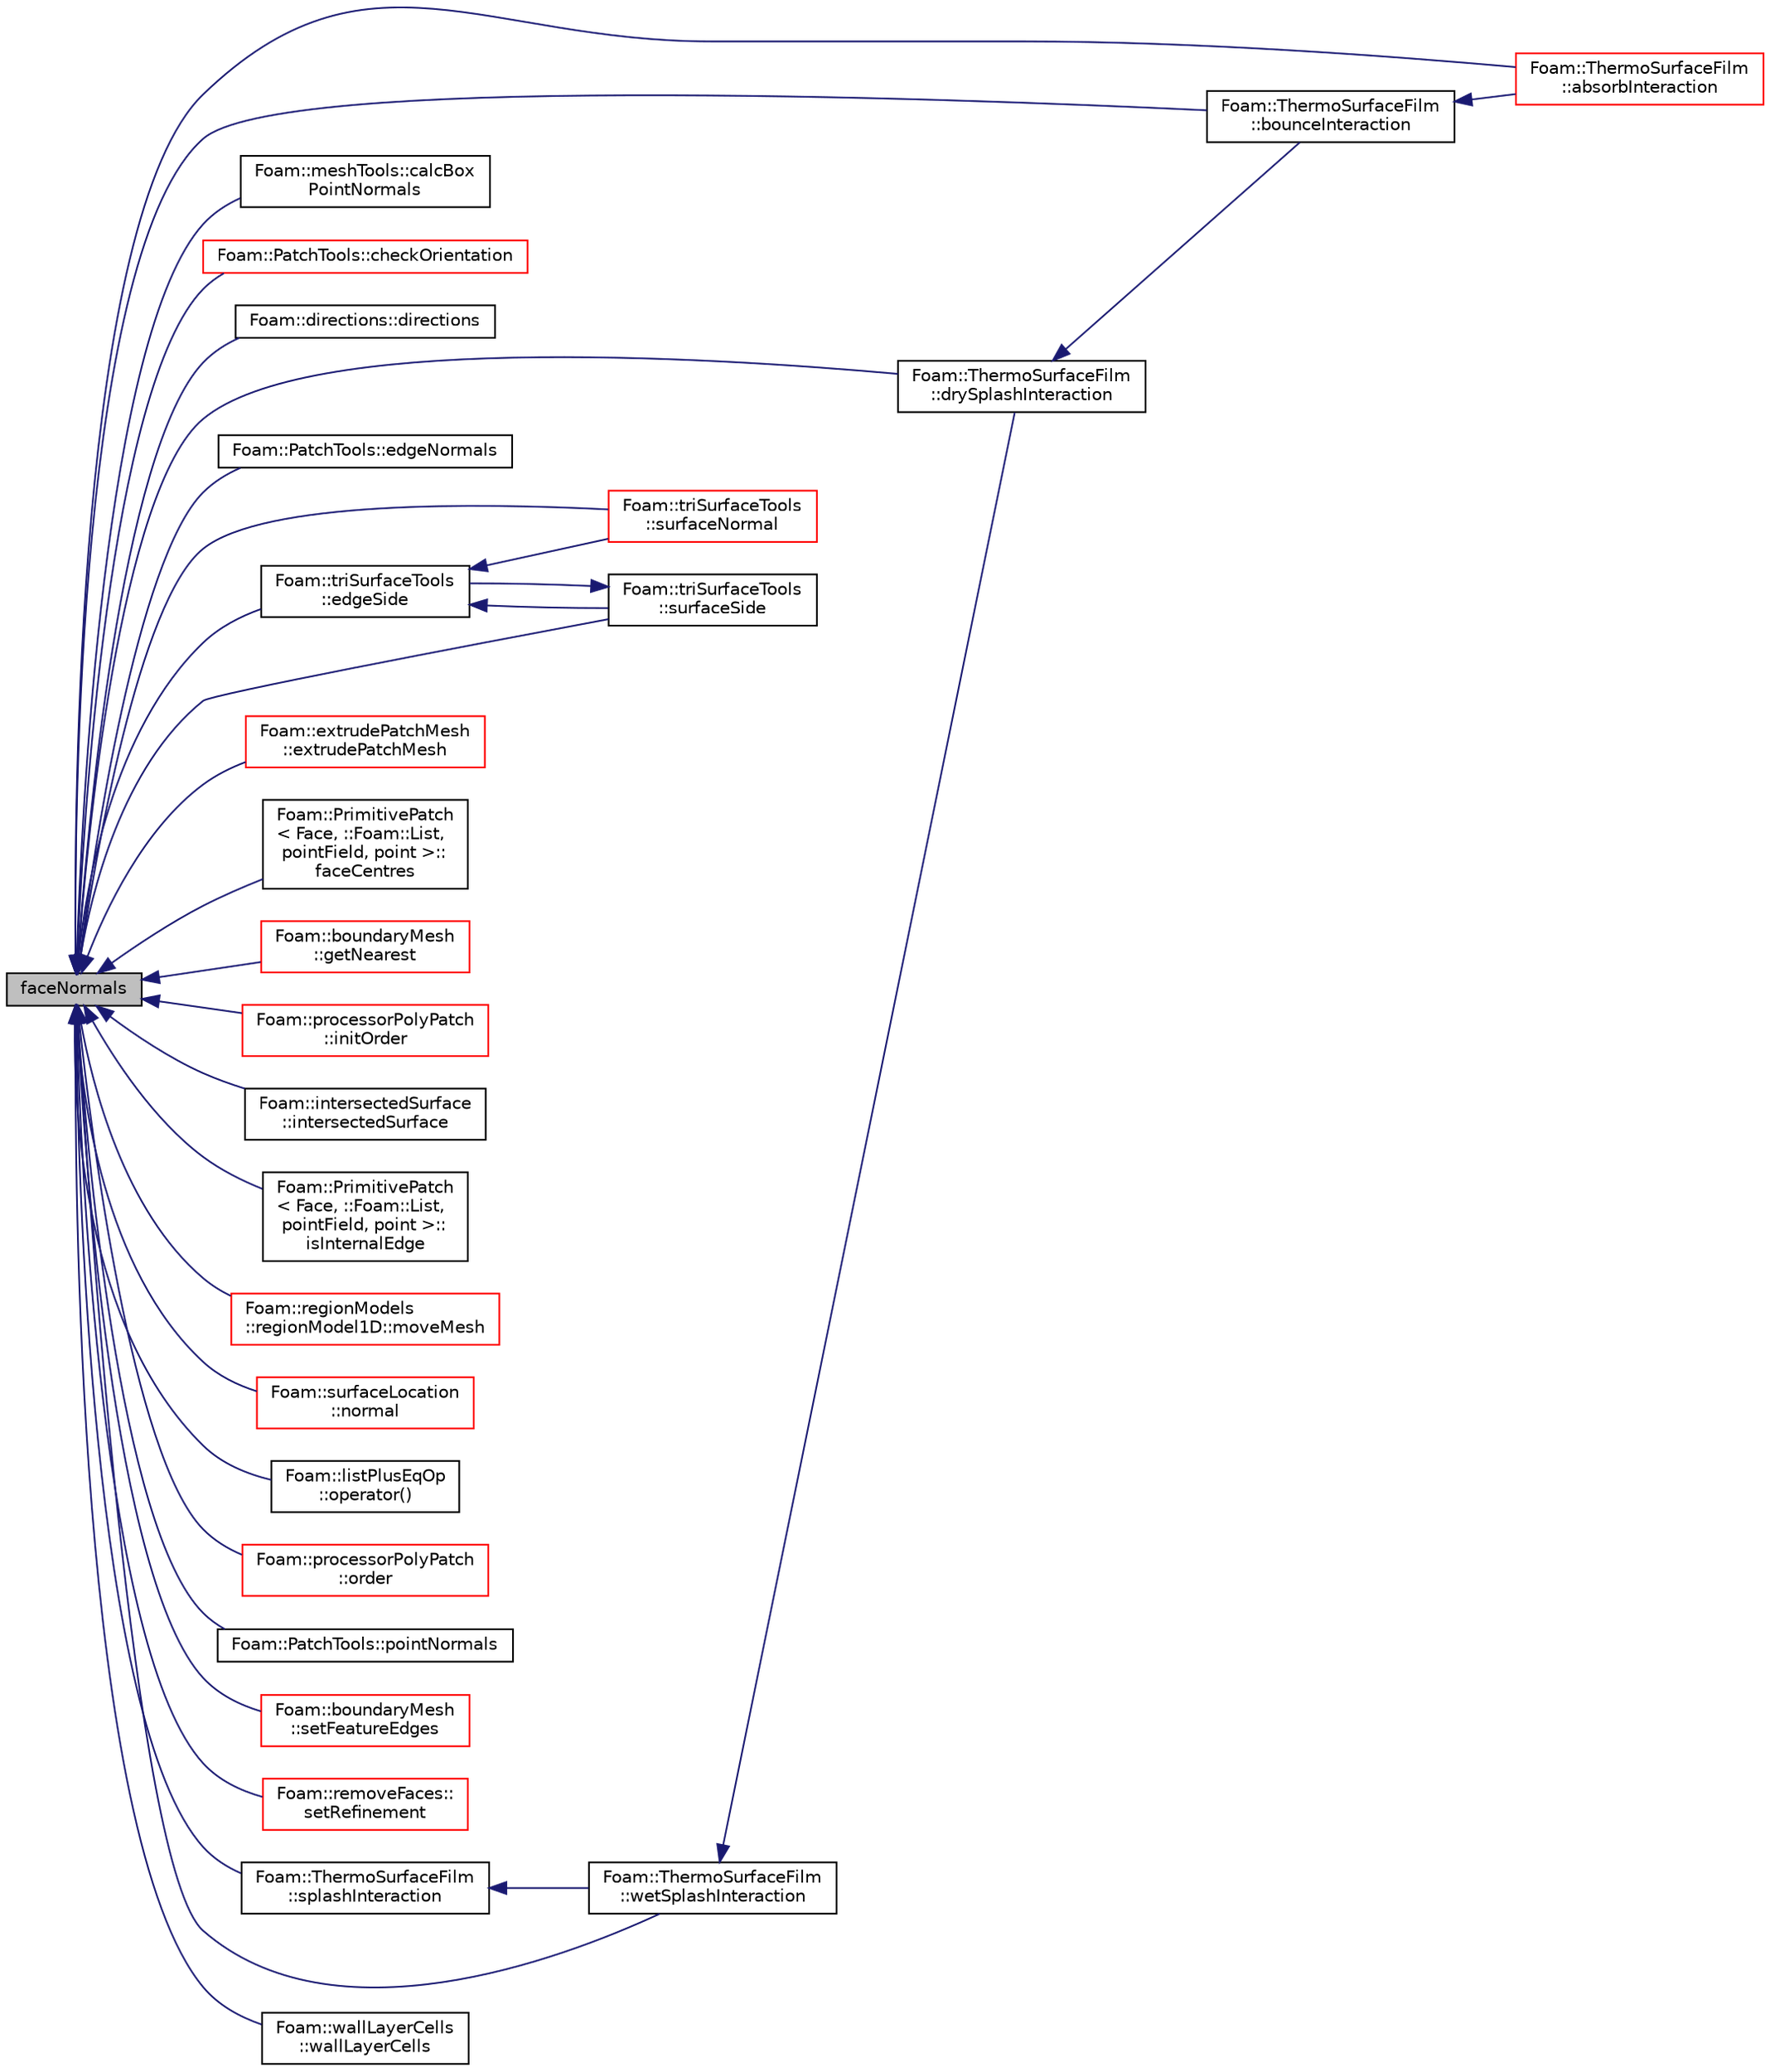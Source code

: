 digraph "faceNormals"
{
  bgcolor="transparent";
  edge [fontname="Helvetica",fontsize="10",labelfontname="Helvetica",labelfontsize="10"];
  node [fontname="Helvetica",fontsize="10",shape=record];
  rankdir="LR";
  Node3128 [label="faceNormals",height=0.2,width=0.4,color="black", fillcolor="grey75", style="filled", fontcolor="black"];
  Node3128 -> Node3129 [dir="back",color="midnightblue",fontsize="10",style="solid",fontname="Helvetica"];
  Node3129 [label="Foam::ThermoSurfaceFilm\l::absorbInteraction",height=0.2,width=0.4,color="red",URL="$a25505.html#a154ff86deff781e5ad143bf0f6d6e657",tooltip="Absorb parcel into film. "];
  Node3128 -> Node3134 [dir="back",color="midnightblue",fontsize="10",style="solid",fontname="Helvetica"];
  Node3134 [label="Foam::ThermoSurfaceFilm\l::bounceInteraction",height=0.2,width=0.4,color="black",URL="$a25505.html#a7db412e799a01f4370fe2fb16f941862",tooltip="Bounce parcel (flip parcel normal velocity) "];
  Node3134 -> Node3129 [dir="back",color="midnightblue",fontsize="10",style="solid",fontname="Helvetica"];
  Node3128 -> Node3135 [dir="back",color="midnightblue",fontsize="10",style="solid",fontname="Helvetica"];
  Node3135 [label="Foam::meshTools::calcBox\lPointNormals",height=0.2,width=0.4,color="black",URL="$a21883.html#a4ba6200a07a6aab35485561987f60185",tooltip="Calculate point normals on a &#39;box&#39; mesh (all edges aligned with. "];
  Node3128 -> Node3136 [dir="back",color="midnightblue",fontsize="10",style="solid",fontname="Helvetica"];
  Node3136 [label="Foam::PatchTools::checkOrientation",height=0.2,width=0.4,color="red",URL="$a28681.html#a20f23e9ffe1102dccd75986b5435aef7",tooltip="Check for orientation issues. "];
  Node3128 -> Node3144 [dir="back",color="midnightblue",fontsize="10",style="solid",fontname="Helvetica"];
  Node3144 [label="Foam::directions::directions",height=0.2,width=0.4,color="black",URL="$a22237.html#a2f7e22061e5c8bb12afd3cae07fb55f9",tooltip="Construct from mesh and dictionary and optional 2D corrector. "];
  Node3128 -> Node3145 [dir="back",color="midnightblue",fontsize="10",style="solid",fontname="Helvetica"];
  Node3145 [label="Foam::ThermoSurfaceFilm\l::drySplashInteraction",height=0.2,width=0.4,color="black",URL="$a25505.html#ab9999d268de13beec5daa1b2326b327b",tooltip="Parcel interaction with dry surface. "];
  Node3145 -> Node3134 [dir="back",color="midnightblue",fontsize="10",style="solid",fontname="Helvetica"];
  Node3128 -> Node3146 [dir="back",color="midnightblue",fontsize="10",style="solid",fontname="Helvetica"];
  Node3146 [label="Foam::PatchTools::edgeNormals",height=0.2,width=0.4,color="black",URL="$a28681.html#a48f55bbbe3632b208e3f15dc9ca17103"];
  Node3128 -> Node3147 [dir="back",color="midnightblue",fontsize="10",style="solid",fontname="Helvetica"];
  Node3147 [label="Foam::triSurfaceTools\l::edgeSide",height=0.2,width=0.4,color="black",URL="$a26673.html#adca72845b60fd86c4bae9917d9eb8350",tooltip="If nearest point is on edgeI, determine on which side of surface. "];
  Node3147 -> Node3148 [dir="back",color="midnightblue",fontsize="10",style="solid",fontname="Helvetica"];
  Node3148 [label="Foam::triSurfaceTools\l::surfaceNormal",height=0.2,width=0.4,color="red",URL="$a26673.html#a8eee26c9d18f7a7ae2c5654f82c339d8",tooltip="Triangle (unit) normal. If nearest point to triangle on edge use. "];
  Node3147 -> Node3153 [dir="back",color="midnightblue",fontsize="10",style="solid",fontname="Helvetica"];
  Node3153 [label="Foam::triSurfaceTools\l::surfaceSide",height=0.2,width=0.4,color="black",URL="$a26673.html#ae00858e2e83c342b4f2520e8db4bd345",tooltip="Given nearest point (to sample) on surface determines which side. "];
  Node3153 -> Node3147 [dir="back",color="midnightblue",fontsize="10",style="solid",fontname="Helvetica"];
  Node3128 -> Node3154 [dir="back",color="midnightblue",fontsize="10",style="solid",fontname="Helvetica"];
  Node3154 [label="Foam::extrudePatchMesh\l::extrudePatchMesh",height=0.2,width=0.4,color="red",URL="$a22185.html#ada5aee048de4d025b44660aca99d21a6",tooltip="Construct from mesh, patch and dictionary. "];
  Node3128 -> Node3156 [dir="back",color="midnightblue",fontsize="10",style="solid",fontname="Helvetica"];
  Node3156 [label="Foam::PrimitivePatch\l\< Face, ::Foam::List,\l pointField, point \>::\lfaceCentres",height=0.2,width=0.4,color="black",URL="$a28693.html#a3f2a4d64417ede063b140fd1b65fa591",tooltip="Return face centres for patch. "];
  Node3128 -> Node3157 [dir="back",color="midnightblue",fontsize="10",style="solid",fontname="Helvetica"];
  Node3157 [label="Foam::boundaryMesh\l::getNearest",height=0.2,width=0.4,color="red",URL="$a22169.html#a7cfb30aa0fa4868d8a08ec928d0c1315",tooltip="Get bMesh index of nearest face for every boundary face in. "];
  Node3128 -> Node3160 [dir="back",color="midnightblue",fontsize="10",style="solid",fontname="Helvetica"];
  Node3160 [label="Foam::processorPolyPatch\l::initOrder",height=0.2,width=0.4,color="red",URL="$a28609.html#a644d6229ea284692666de14387870409",tooltip="Initialize ordering for primitivePatch. Does not. "];
  Node3128 -> Node3168 [dir="back",color="midnightblue",fontsize="10",style="solid",fontname="Helvetica"];
  Node3168 [label="Foam::intersectedSurface\l::intersectedSurface",height=0.2,width=0.4,color="black",URL="$a26629.html#a6e95ab0cf81f4521899580c0caaaf6e7",tooltip="Construct from surface and intersection. isFirstSurface is needed. "];
  Node3128 -> Node3169 [dir="back",color="midnightblue",fontsize="10",style="solid",fontname="Helvetica"];
  Node3169 [label="Foam::PrimitivePatch\l\< Face, ::Foam::List,\l pointField, point \>::\lisInternalEdge",height=0.2,width=0.4,color="black",URL="$a28693.html#ac2458a175e66b555e443539d6c726e06",tooltip="Is internal edge? "];
  Node3128 -> Node3170 [dir="back",color="midnightblue",fontsize="10",style="solid",fontname="Helvetica"];
  Node3170 [label="Foam::regionModels\l::regionModel1D::moveMesh",height=0.2,width=0.4,color="red",URL="$a30077.html#a0a91c4b420000422e4467d50e2baf2e1",tooltip="Move mesh points according to change in cell volumes. "];
  Node3128 -> Node3175 [dir="back",color="midnightblue",fontsize="10",style="solid",fontname="Helvetica"];
  Node3175 [label="Foam::surfaceLocation\l::normal",height=0.2,width=0.4,color="red",URL="$a26653.html#a1369a05753c199e11f35bfd39df6ca37",tooltip="Normal. Approximate for points. "];
  Node3128 -> Node3177 [dir="back",color="midnightblue",fontsize="10",style="solid",fontname="Helvetica"];
  Node3177 [label="Foam::listPlusEqOp\l::operator()",height=0.2,width=0.4,color="black",URL="$a25925.html#a2bca5855a51bffee2f0fe2aacc4aba10"];
  Node3128 -> Node3178 [dir="back",color="midnightblue",fontsize="10",style="solid",fontname="Helvetica"];
  Node3178 [label="Foam::processorPolyPatch\l::order",height=0.2,width=0.4,color="red",URL="$a28609.html#aa9533329384a73e819a040bcde1b4b3d",tooltip="Return new ordering for primitivePatch. "];
  Node3128 -> Node3181 [dir="back",color="midnightblue",fontsize="10",style="solid",fontname="Helvetica"];
  Node3181 [label="Foam::PatchTools::pointNormals",height=0.2,width=0.4,color="black",URL="$a28681.html#ab60186b13b96788288ecfa924a6950d2"];
  Node3128 -> Node3182 [dir="back",color="midnightblue",fontsize="10",style="solid",fontname="Helvetica"];
  Node3182 [label="Foam::boundaryMesh\l::setFeatureEdges",height=0.2,width=0.4,color="red",URL="$a22169.html#a0e01df03fc2c7dbfd31c0fa36528926a",tooltip="Set featureEdges, edgeToFeature, featureSegments according. "];
  Node3128 -> Node3183 [dir="back",color="midnightblue",fontsize="10",style="solid",fontname="Helvetica"];
  Node3183 [label="Foam::removeFaces::\lsetRefinement",height=0.2,width=0.4,color="red",URL="$a22465.html#aa64a3bc5eb9317256be6646095e690d9",tooltip="Play commands into polyTopoChange to remove faces. "];
  Node3128 -> Node3194 [dir="back",color="midnightblue",fontsize="10",style="solid",fontname="Helvetica"];
  Node3194 [label="Foam::ThermoSurfaceFilm\l::splashInteraction",height=0.2,width=0.4,color="black",URL="$a25505.html#abd922aa271ed8fbecdc24d7c4c1aa8e0",tooltip="Bai parcel splash interaction model. "];
  Node3194 -> Node3195 [dir="back",color="midnightblue",fontsize="10",style="solid",fontname="Helvetica"];
  Node3195 [label="Foam::ThermoSurfaceFilm\l::wetSplashInteraction",height=0.2,width=0.4,color="black",URL="$a25505.html#aef39bd50a1c5b103a503498a2669b3f3",tooltip="Parcel interaction with wetted surface. "];
  Node3195 -> Node3145 [dir="back",color="midnightblue",fontsize="10",style="solid",fontname="Helvetica"];
  Node3128 -> Node3148 [dir="back",color="midnightblue",fontsize="10",style="solid",fontname="Helvetica"];
  Node3128 -> Node3153 [dir="back",color="midnightblue",fontsize="10",style="solid",fontname="Helvetica"];
  Node3128 -> Node3196 [dir="back",color="midnightblue",fontsize="10",style="solid",fontname="Helvetica"];
  Node3196 [label="Foam::wallLayerCells\l::wallLayerCells",height=0.2,width=0.4,color="black",URL="$a22277.html#ade9891a3939d398588a44195414192f7",tooltip="Construct from components. "];
  Node3128 -> Node3195 [dir="back",color="midnightblue",fontsize="10",style="solid",fontname="Helvetica"];
}
